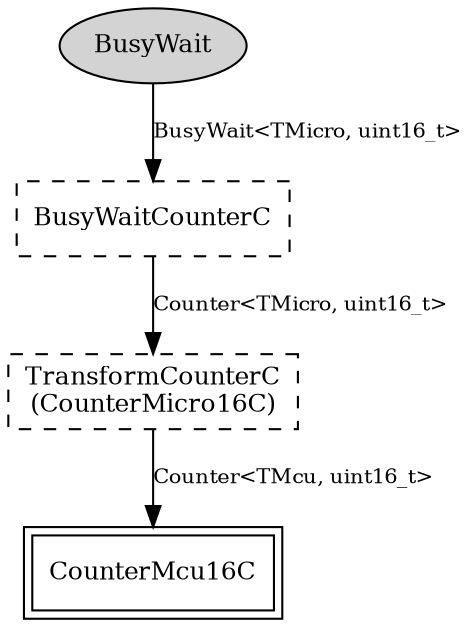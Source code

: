 digraph "tos.chips.atm128rfa1.timer.BusyWaitMicroC" {
  n0x40cbd340 [shape=ellipse, style=filled, label="BusyWait", fontsize=12];
  "BusyWaitMicroC.BusyWaitCounterC" [fontsize=12, shape=box, style=dashed, label="BusyWaitCounterC", URL="../chtml/tos.lib.timer.BusyWaitCounterC.html"];
  "BusyWaitMicroC.BusyWaitCounterC" [fontsize=12, shape=box, style=dashed, label="BusyWaitCounterC", URL="../chtml/tos.lib.timer.BusyWaitCounterC.html"];
  "BusyWaitMicroC.CounterMicro16C" [fontsize=12, shape=box, style=dashed, label="TransformCounterC\n(CounterMicro16C)", URL="../chtml/tos.lib.timer.TransformCounterC.html"];
  "BusyWaitMicroC.CounterMicro16C" [fontsize=12, shape=box, style=dashed, label="TransformCounterC\n(CounterMicro16C)", URL="../chtml/tos.lib.timer.TransformCounterC.html"];
  "CounterMcu16C" [fontsize=12, shape=box,peripheries=2, URL="../chtml/tos.chips.atm128rfa1.timer.CounterMcu16C.html"];
  "n0x40cbd340" -> "BusyWaitMicroC.BusyWaitCounterC" [label="BusyWait<TMicro, uint16_t>", URL="../ihtml/tos.lib.timer.BusyWait.html", fontsize=10];
  "BusyWaitMicroC.BusyWaitCounterC" -> "BusyWaitMicroC.CounterMicro16C" [label="Counter<TMicro, uint16_t>", URL="../ihtml/tos.lib.timer.Counter.html", fontsize=10];
  "BusyWaitMicroC.CounterMicro16C" -> "CounterMcu16C" [label="Counter<TMcu, uint16_t>", URL="../ihtml/tos.lib.timer.Counter.html", fontsize=10];
}
